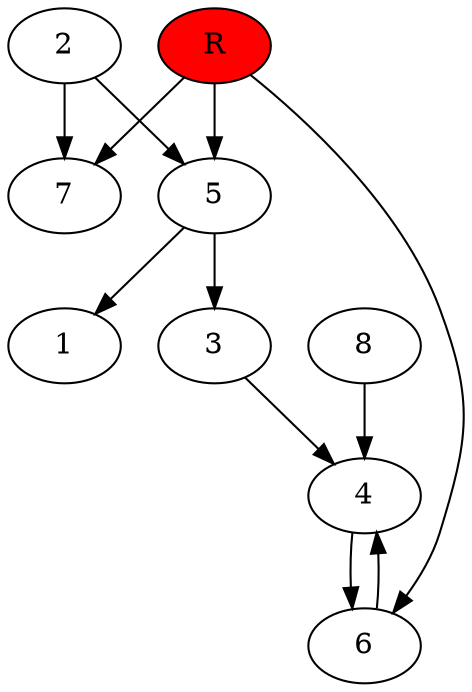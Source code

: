 digraph prb33495 {
	1
	2
	3
	4
	5
	6
	7
	8
	R [fillcolor="#ff0000" style=filled]
	2 -> 5
	2 -> 7
	3 -> 4
	4 -> 6
	5 -> 1
	5 -> 3
	6 -> 4
	8 -> 4
	R -> 5
	R -> 6
	R -> 7
}
